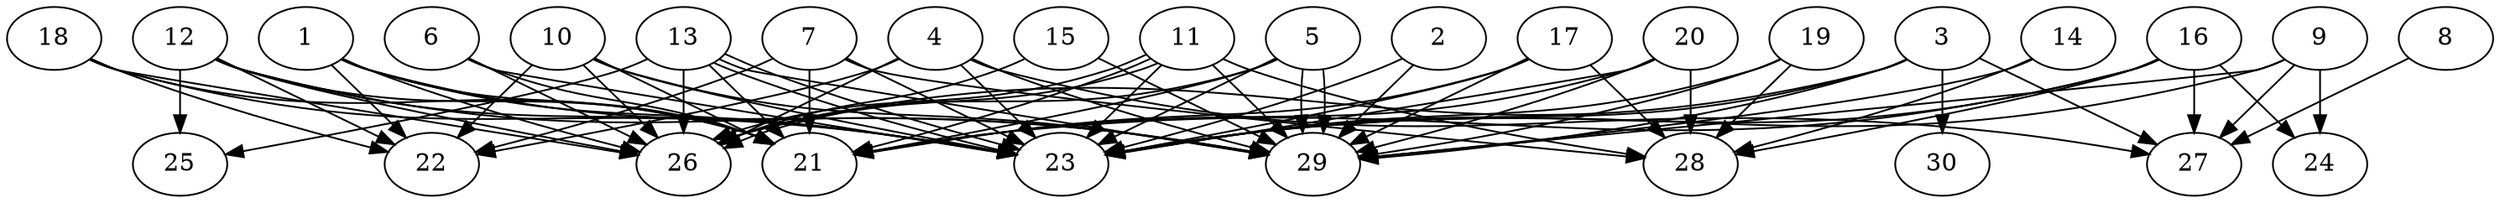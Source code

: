 // DAG automatically generated by daggen at Thu Oct  3 14:04:18 2019
// ./daggen --dot -n 30 --ccr 0.3 --fat 0.9 --regular 0.9 --density 0.9 --mindata 5242880 --maxdata 52428800 
digraph G {
  1 [size="121917440", alpha="0.13", expect_size="36575232"] 
  1 -> 21 [size ="36575232"]
  1 -> 22 [size ="36575232"]
  1 -> 23 [size ="36575232"]
  1 -> 26 [size ="36575232"]
  1 -> 29 [size ="36575232"]
  2 [size="84998827", alpha="0.14", expect_size="25499648"] 
  2 -> 23 [size ="25499648"]
  2 -> 29 [size ="25499648"]
  3 [size="76612267", alpha="0.08", expect_size="22983680"] 
  3 -> 23 [size ="22983680"]
  3 -> 26 [size ="22983680"]
  3 -> 27 [size ="22983680"]
  3 -> 29 [size ="22983680"]
  3 -> 30 [size ="22983680"]
  4 [size="21108053", alpha="0.15", expect_size="6332416"] 
  4 -> 22 [size ="6332416"]
  4 -> 23 [size ="6332416"]
  4 -> 26 [size ="6332416"]
  4 -> 27 [size ="6332416"]
  4 -> 29 [size ="6332416"]
  5 [size="161761280", alpha="0.10", expect_size="48528384"] 
  5 -> 21 [size ="48528384"]
  5 -> 23 [size ="48528384"]
  5 -> 26 [size ="48528384"]
  5 -> 29 [size ="48528384"]
  5 -> 29 [size ="48528384"]
  6 [size="79353173", alpha="0.04", expect_size="23805952"] 
  6 -> 21 [size ="23805952"]
  6 -> 23 [size ="23805952"]
  6 -> 26 [size ="23805952"]
  7 [size="160157013", alpha="0.06", expect_size="48047104"] 
  7 -> 21 [size ="48047104"]
  7 -> 22 [size ="48047104"]
  7 -> 23 [size ="48047104"]
  7 -> 28 [size ="48047104"]
  8 [size="109257387", alpha="0.05", expect_size="32777216"] 
  8 -> 27 [size ="32777216"]
  9 [size="116428800", alpha="0.03", expect_size="34928640"] 
  9 -> 23 [size ="34928640"]
  9 -> 24 [size ="34928640"]
  9 -> 27 [size ="34928640"]
  9 -> 29 [size ="34928640"]
  10 [size="161365333", alpha="0.09", expect_size="48409600"] 
  10 -> 21 [size ="48409600"]
  10 -> 22 [size ="48409600"]
  10 -> 23 [size ="48409600"]
  10 -> 26 [size ="48409600"]
  10 -> 29 [size ="48409600"]
  11 [size="26480640", alpha="0.14", expect_size="7944192"] 
  11 -> 21 [size ="7944192"]
  11 -> 23 [size ="7944192"]
  11 -> 26 [size ="7944192"]
  11 -> 26 [size ="7944192"]
  11 -> 28 [size ="7944192"]
  11 -> 29 [size ="7944192"]
  12 [size="132502187", alpha="0.12", expect_size="39750656"] 
  12 -> 21 [size ="39750656"]
  12 -> 22 [size ="39750656"]
  12 -> 23 [size ="39750656"]
  12 -> 25 [size ="39750656"]
  12 -> 26 [size ="39750656"]
  12 -> 29 [size ="39750656"]
  13 [size="84346880", alpha="0.01", expect_size="25304064"] 
  13 -> 21 [size ="25304064"]
  13 -> 23 [size ="25304064"]
  13 -> 23 [size ="25304064"]
  13 -> 25 [size ="25304064"]
  13 -> 26 [size ="25304064"]
  13 -> 29 [size ="25304064"]
  14 [size="145636693", alpha="0.15", expect_size="43691008"] 
  14 -> 28 [size ="43691008"]
  14 -> 29 [size ="43691008"]
  15 [size="110066347", alpha="0.12", expect_size="33019904"] 
  15 -> 26 [size ="33019904"]
  15 -> 29 [size ="33019904"]
  16 [size="35136853", alpha="0.12", expect_size="10541056"] 
  16 -> 21 [size ="10541056"]
  16 -> 23 [size ="10541056"]
  16 -> 24 [size ="10541056"]
  16 -> 27 [size ="10541056"]
  16 -> 28 [size ="10541056"]
  17 [size="66228907", alpha="0.12", expect_size="19868672"] 
  17 -> 21 [size ="19868672"]
  17 -> 23 [size ="19868672"]
  17 -> 28 [size ="19868672"]
  17 -> 29 [size ="19868672"]
  18 [size="114906453", alpha="0.20", expect_size="34471936"] 
  18 -> 21 [size ="34471936"]
  18 -> 22 [size ="34471936"]
  18 -> 23 [size ="34471936"]
  18 -> 26 [size ="34471936"]
  19 [size="157740373", alpha="0.01", expect_size="47322112"] 
  19 -> 23 [size ="47322112"]
  19 -> 28 [size ="47322112"]
  19 -> 29 [size ="47322112"]
  20 [size="21118293", alpha="0.17", expect_size="6335488"] 
  20 -> 21 [size ="6335488"]
  20 -> 23 [size ="6335488"]
  20 -> 28 [size ="6335488"]
  20 -> 29 [size ="6335488"]
  21 [size="90924373", alpha="0.06", expect_size="27277312"] 
  22 [size="43243520", alpha="0.03", expect_size="12973056"] 
  23 [size="135802880", alpha="0.08", expect_size="40740864"] 
  24 [size="146718720", alpha="0.13", expect_size="44015616"] 
  25 [size="107100160", alpha="0.16", expect_size="32130048"] 
  26 [size="42376533", alpha="0.08", expect_size="12712960"] 
  27 [size="135734613", alpha="0.17", expect_size="40720384"] 
  28 [size="70707200", alpha="0.19", expect_size="21212160"] 
  29 [size="68556800", alpha="0.13", expect_size="20567040"] 
  30 [size="80124587", alpha="0.05", expect_size="24037376"] 
}
